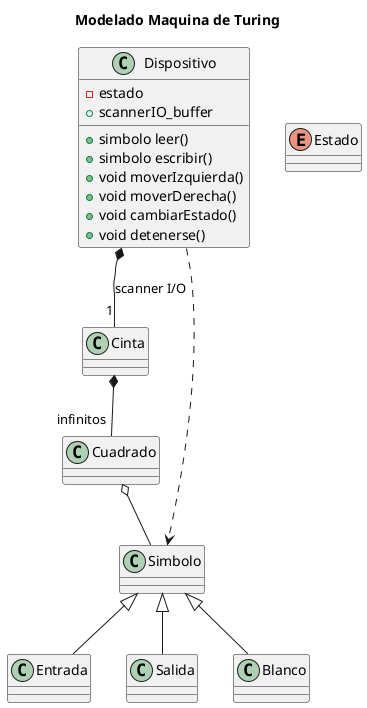 @startuml TuringMachineModel

'skin rose
title Modelado Maquina de Turing

class Dispositivo{
- estado
+ scannerIO_buffer
 +simbolo leer()
 +simbolo escribir()
 +void moverIzquierda()
 +void moverDerecha()
 +void cambiarEstado()
 +void detenerse()
}

class Cinta
class Cuadrado
class Simbolo

Dispositivo *--"1" Cinta :"scanner I/O"
Cinta *--"infinitos" Cuadrado
Cuadrado o-- Simbolo
Dispositivo ..> Simbolo

Simbolo <|-- Entrada
Simbolo <|-- Salida
Simbolo <|-- Blanco

'Padre <|-down- Hija : Herencia
'AbstractInterfaz <|.. Concreta : Implementacion ?
'Todo "1" *-up- "many" Parte: Composition
' o-- Agregacion
' ..> Uso
'-			private
'#			protected
'~			package private
'+			public

enum Estado{

}

'Duda: Hacer diagrama de estados? de proceso?
'Duda: Los tipos de simbolos según el alfabeto de E/S: si se incluye el "simbolo especial" blanco y es dejar el cuadrado
' en blanco, no sería agregación, si no composición, ya que el estar en blanco es tener un simbolo también?
@end